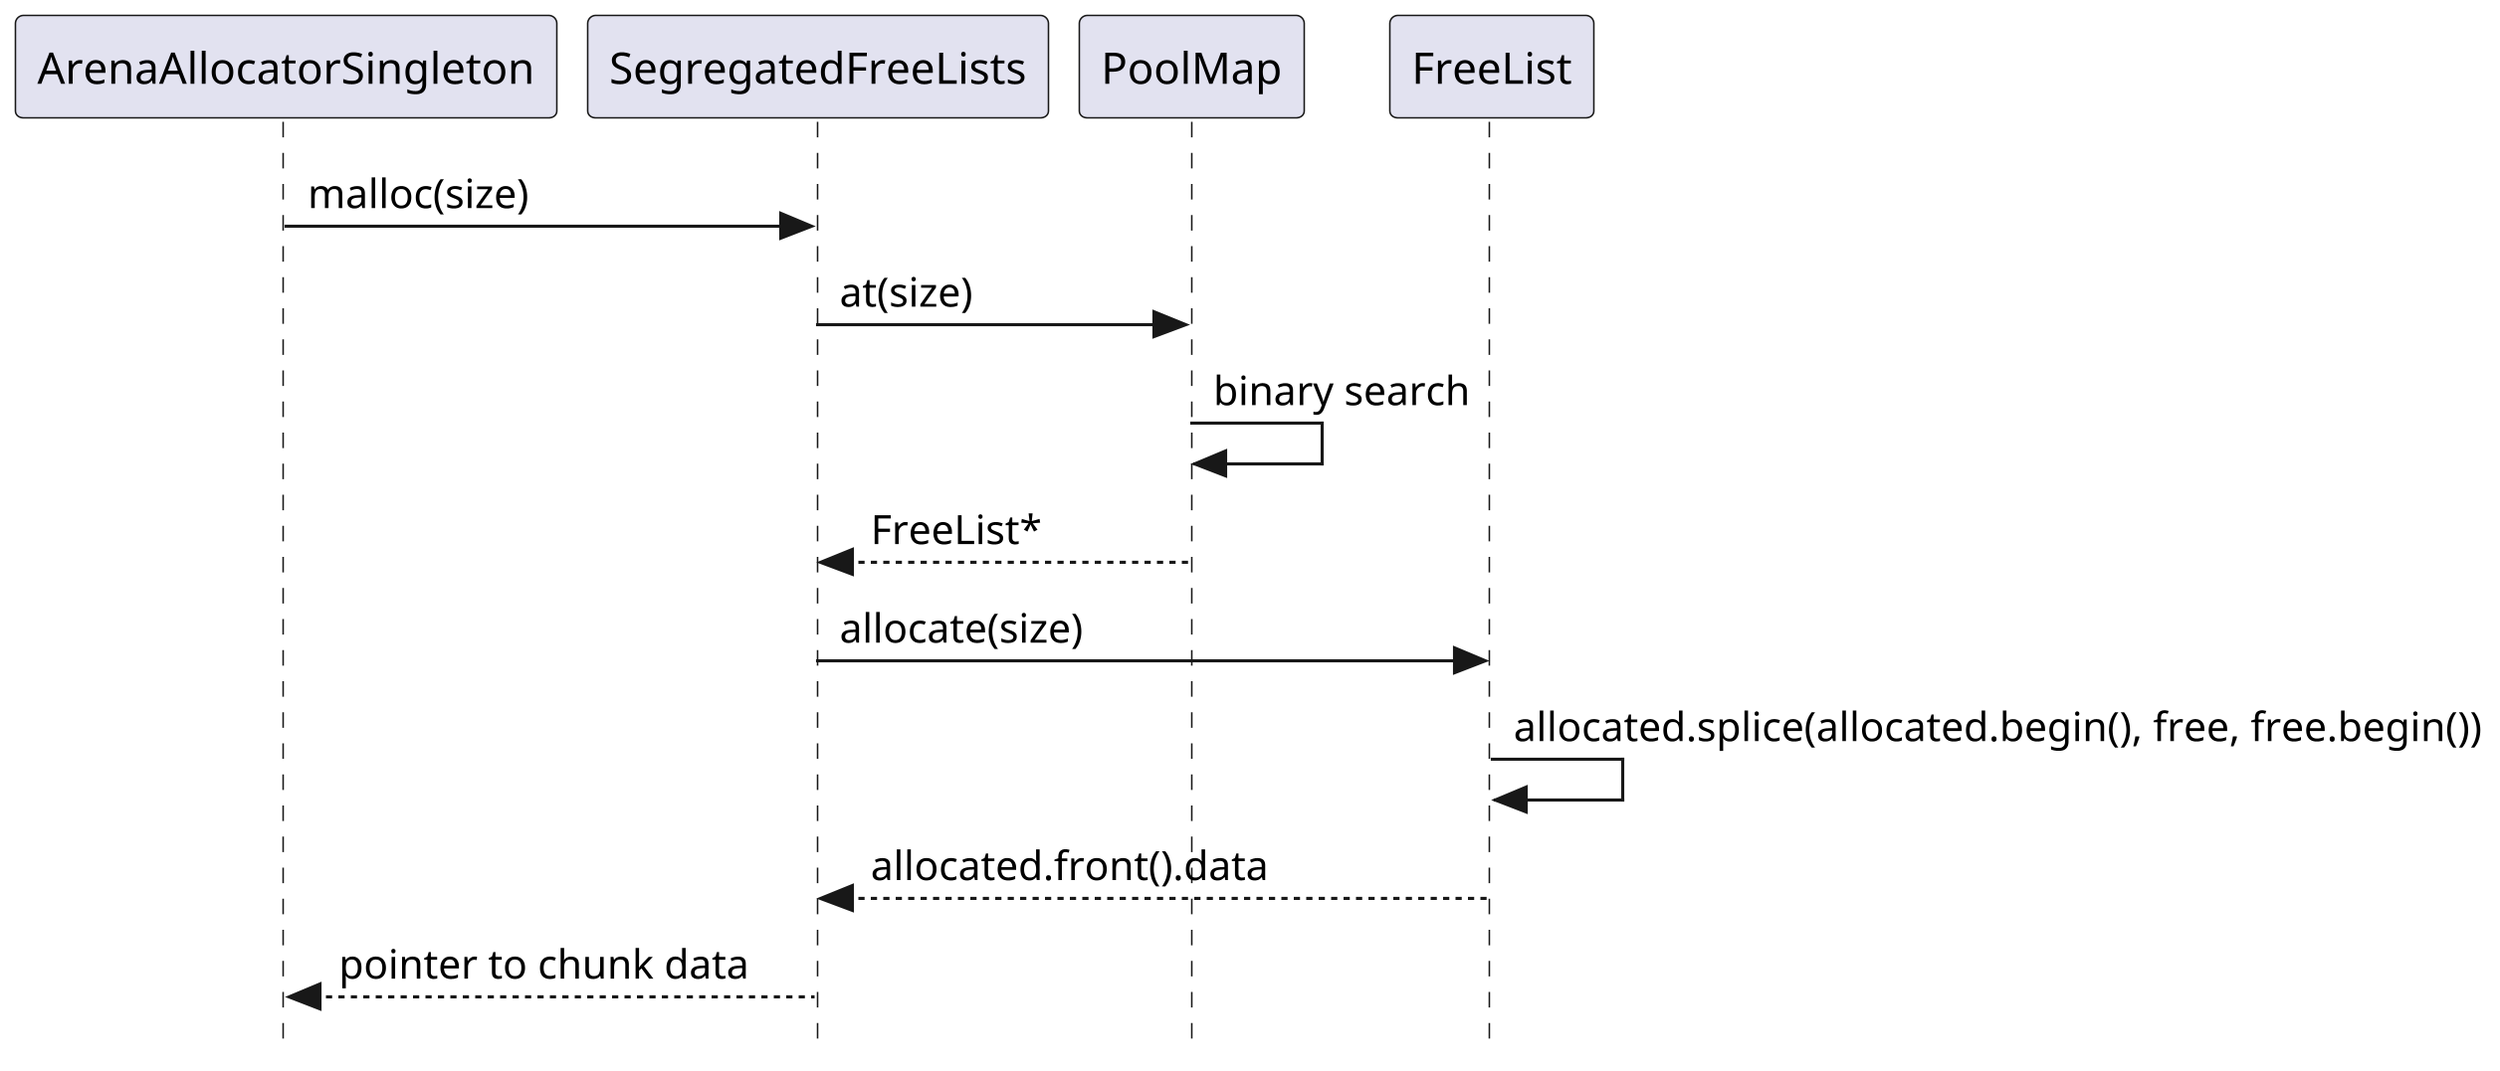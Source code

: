 @startuml

skinparam style strictuml
skinparam dpi 300

participant ArenaAllocatorSingleton
participant SegregatedFreeLists
participant PoolMap
participant FreeList

ArenaAllocatorSingleton -> SegregatedFreeLists : malloc(size)
SegregatedFreeLists -> PoolMap : at(size)
PoolMap -> PoolMap : binary search
PoolMap --> SegregatedFreeLists : FreeList*
SegregatedFreeLists -> FreeList : allocate(size)
FreeList -> FreeList : allocated.splice(allocated.begin(), free, free.begin())
FreeList --> SegregatedFreeLists : allocated.front().data
SegregatedFreeLists --> ArenaAllocatorSingleton : pointer to chunk data

@enduml
